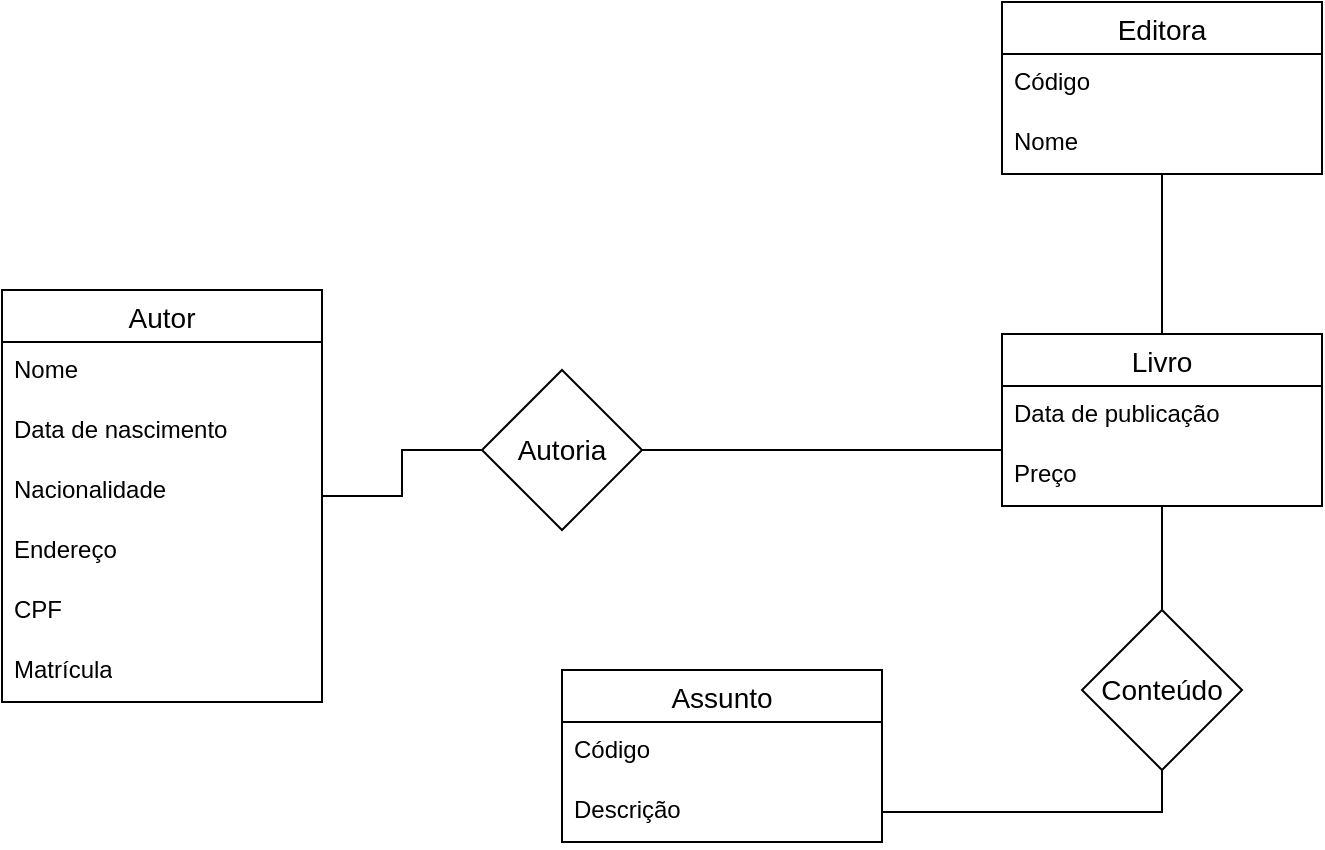 <mxfile version="28.0.7">
  <diagram name="Página-1" id="rbXPuYN7qn_1av9Q-5RG">
    <mxGraphModel dx="1034" dy="548" grid="1" gridSize="10" guides="1" tooltips="1" connect="1" arrows="1" fold="1" page="1" pageScale="1" pageWidth="827" pageHeight="1169" math="0" shadow="0">
      <root>
        <mxCell id="0" />
        <mxCell id="1" parent="0" />
        <mxCell id="RU5rELJgnwMqVH44-dV5-27" value="" style="edgeStyle=orthogonalEdgeStyle;rounded=0;orthogonalLoop=1;jettySize=auto;html=1;shape=wire;dashed=1;endArrow=none;endFill=0;" edge="1" parent="1" source="RU5rELJgnwMqVH44-dV5-14" target="RU5rELJgnwMqVH44-dV5-26">
          <mxGeometry relative="1" as="geometry" />
        </mxCell>
        <mxCell id="RU5rELJgnwMqVH44-dV5-14" value="Autor" style="swimlane;fontStyle=0;childLayout=stackLayout;horizontal=1;startSize=26;horizontalStack=0;resizeParent=1;resizeParentMax=0;resizeLast=0;collapsible=1;marginBottom=0;align=center;fontSize=14;" vertex="1" parent="1">
          <mxGeometry x="120" y="230" width="160" height="206" as="geometry" />
        </mxCell>
        <mxCell id="RU5rELJgnwMqVH44-dV5-15" value="Nome" style="text;strokeColor=none;fillColor=none;spacingLeft=4;spacingRight=4;overflow=hidden;rotatable=0;points=[[0,0.5],[1,0.5]];portConstraint=eastwest;fontSize=12;whiteSpace=wrap;html=1;" vertex="1" parent="RU5rELJgnwMqVH44-dV5-14">
          <mxGeometry y="26" width="160" height="30" as="geometry" />
        </mxCell>
        <mxCell id="RU5rELJgnwMqVH44-dV5-16" value="Data de nascimento" style="text;strokeColor=none;fillColor=none;spacingLeft=4;spacingRight=4;overflow=hidden;rotatable=0;points=[[0,0.5],[1,0.5]];portConstraint=eastwest;fontSize=12;whiteSpace=wrap;html=1;" vertex="1" parent="RU5rELJgnwMqVH44-dV5-14">
          <mxGeometry y="56" width="160" height="30" as="geometry" />
        </mxCell>
        <mxCell id="RU5rELJgnwMqVH44-dV5-17" value="Nacionalidade" style="text;strokeColor=none;fillColor=none;spacingLeft=4;spacingRight=4;overflow=hidden;rotatable=0;points=[[0,0.5],[1,0.5]];portConstraint=eastwest;fontSize=12;whiteSpace=wrap;html=1;" vertex="1" parent="RU5rELJgnwMqVH44-dV5-14">
          <mxGeometry y="86" width="160" height="30" as="geometry" />
        </mxCell>
        <mxCell id="RU5rELJgnwMqVH44-dV5-23" value="Endereço" style="text;strokeColor=none;fillColor=none;spacingLeft=4;spacingRight=4;overflow=hidden;rotatable=0;points=[[0,0.5],[1,0.5]];portConstraint=eastwest;fontSize=12;whiteSpace=wrap;html=1;" vertex="1" parent="RU5rELJgnwMqVH44-dV5-14">
          <mxGeometry y="116" width="160" height="30" as="geometry" />
        </mxCell>
        <mxCell id="RU5rELJgnwMqVH44-dV5-24" value="CPF" style="text;strokeColor=none;fillColor=none;spacingLeft=4;spacingRight=4;overflow=hidden;rotatable=0;points=[[0,0.5],[1,0.5]];portConstraint=eastwest;fontSize=12;whiteSpace=wrap;html=1;" vertex="1" parent="RU5rELJgnwMqVH44-dV5-14">
          <mxGeometry y="146" width="160" height="30" as="geometry" />
        </mxCell>
        <mxCell id="RU5rELJgnwMqVH44-dV5-25" value="Matrícula" style="text;strokeColor=none;fillColor=none;spacingLeft=4;spacingRight=4;overflow=hidden;rotatable=0;points=[[0,0.5],[1,0.5]];portConstraint=eastwest;fontSize=12;whiteSpace=wrap;html=1;" vertex="1" parent="RU5rELJgnwMqVH44-dV5-14">
          <mxGeometry y="176" width="160" height="30" as="geometry" />
        </mxCell>
        <mxCell id="RU5rELJgnwMqVH44-dV5-26" value="Autoria" style="rhombus;whiteSpace=wrap;html=1;fontSize=14;fontStyle=0;startSize=26;horizontal=1;" vertex="1" parent="1">
          <mxGeometry x="360" y="270" width="80" height="80" as="geometry" />
        </mxCell>
        <mxCell id="RU5rELJgnwMqVH44-dV5-41" value="" style="edgeStyle=orthogonalEdgeStyle;rounded=0;orthogonalLoop=1;jettySize=auto;html=1;endArrow=none;endFill=0;" edge="1" parent="1" source="RU5rELJgnwMqVH44-dV5-32" target="RU5rELJgnwMqVH44-dV5-38">
          <mxGeometry relative="1" as="geometry" />
        </mxCell>
        <mxCell id="RU5rELJgnwMqVH44-dV5-43" value="" style="edgeStyle=orthogonalEdgeStyle;rounded=0;orthogonalLoop=1;jettySize=auto;html=1;endArrow=none;endFill=0;" edge="1" parent="1" source="RU5rELJgnwMqVH44-dV5-32" target="RU5rELJgnwMqVH44-dV5-42">
          <mxGeometry relative="1" as="geometry" />
        </mxCell>
        <mxCell id="RU5rELJgnwMqVH44-dV5-32" value="Livro" style="swimlane;fontStyle=0;childLayout=stackLayout;horizontal=1;startSize=26;horizontalStack=0;resizeParent=1;resizeParentMax=0;resizeLast=0;collapsible=1;marginBottom=0;align=center;fontSize=14;" vertex="1" parent="1">
          <mxGeometry x="620" y="252" width="160" height="86" as="geometry" />
        </mxCell>
        <mxCell id="RU5rELJgnwMqVH44-dV5-33" value="Data de publicação" style="text;strokeColor=none;fillColor=none;spacingLeft=4;spacingRight=4;overflow=hidden;rotatable=0;points=[[0,0.5],[1,0.5]];portConstraint=eastwest;fontSize=12;whiteSpace=wrap;html=1;" vertex="1" parent="RU5rELJgnwMqVH44-dV5-32">
          <mxGeometry y="26" width="160" height="30" as="geometry" />
        </mxCell>
        <mxCell id="RU5rELJgnwMqVH44-dV5-34" value="Preço" style="text;strokeColor=none;fillColor=none;spacingLeft=4;spacingRight=4;overflow=hidden;rotatable=0;points=[[0,0.5],[1,0.5]];portConstraint=eastwest;fontSize=12;whiteSpace=wrap;html=1;" vertex="1" parent="RU5rELJgnwMqVH44-dV5-32">
          <mxGeometry y="56" width="160" height="30" as="geometry" />
        </mxCell>
        <mxCell id="RU5rELJgnwMqVH44-dV5-37" style="edgeStyle=orthogonalEdgeStyle;rounded=0;orthogonalLoop=1;jettySize=auto;html=1;exitX=1;exitY=0.5;exitDx=0;exitDy=0;endArrow=none;endFill=0;entryX=0;entryY=0.067;entryDx=0;entryDy=0;entryPerimeter=0;" edge="1" parent="1" source="RU5rELJgnwMqVH44-dV5-26" target="RU5rELJgnwMqVH44-dV5-34">
          <mxGeometry relative="1" as="geometry">
            <mxPoint x="550" y="230" as="targetPoint" />
          </mxGeometry>
        </mxCell>
        <mxCell id="RU5rELJgnwMqVH44-dV5-38" value="Editora" style="swimlane;fontStyle=0;childLayout=stackLayout;horizontal=1;startSize=26;horizontalStack=0;resizeParent=1;resizeParentMax=0;resizeLast=0;collapsible=1;marginBottom=0;align=center;fontSize=14;" vertex="1" parent="1">
          <mxGeometry x="620" y="86" width="160" height="86" as="geometry" />
        </mxCell>
        <mxCell id="RU5rELJgnwMqVH44-dV5-39" value="Código" style="text;strokeColor=none;fillColor=none;spacingLeft=4;spacingRight=4;overflow=hidden;rotatable=0;points=[[0,0.5],[1,0.5]];portConstraint=eastwest;fontSize=12;whiteSpace=wrap;html=1;" vertex="1" parent="RU5rELJgnwMqVH44-dV5-38">
          <mxGeometry y="26" width="160" height="30" as="geometry" />
        </mxCell>
        <mxCell id="RU5rELJgnwMqVH44-dV5-40" value="Nome" style="text;strokeColor=none;fillColor=none;spacingLeft=4;spacingRight=4;overflow=hidden;rotatable=0;points=[[0,0.5],[1,0.5]];portConstraint=eastwest;fontSize=12;whiteSpace=wrap;html=1;" vertex="1" parent="RU5rELJgnwMqVH44-dV5-38">
          <mxGeometry y="56" width="160" height="30" as="geometry" />
        </mxCell>
        <mxCell id="RU5rELJgnwMqVH44-dV5-48" value="" style="edgeStyle=orthogonalEdgeStyle;rounded=0;orthogonalLoop=1;jettySize=auto;html=1;endArrow=none;endFill=0;" edge="1" parent="1" source="RU5rELJgnwMqVH44-dV5-42" target="RU5rELJgnwMqVH44-dV5-46">
          <mxGeometry relative="1" as="geometry" />
        </mxCell>
        <mxCell id="RU5rELJgnwMqVH44-dV5-42" value="Conteúdo" style="rhombus;whiteSpace=wrap;html=1;fontSize=14;fontStyle=0;startSize=26;horizontal=1;" vertex="1" parent="1">
          <mxGeometry x="660" y="390" width="80" height="80" as="geometry" />
        </mxCell>
        <mxCell id="RU5rELJgnwMqVH44-dV5-44" value="Assunto" style="swimlane;fontStyle=0;childLayout=stackLayout;horizontal=1;startSize=26;horizontalStack=0;resizeParent=1;resizeParentMax=0;resizeLast=0;collapsible=1;marginBottom=0;align=center;fontSize=14;" vertex="1" parent="1">
          <mxGeometry x="400" y="420" width="160" height="86" as="geometry" />
        </mxCell>
        <mxCell id="RU5rELJgnwMqVH44-dV5-45" value="Código" style="text;strokeColor=none;fillColor=none;spacingLeft=4;spacingRight=4;overflow=hidden;rotatable=0;points=[[0,0.5],[1,0.5]];portConstraint=eastwest;fontSize=12;whiteSpace=wrap;html=1;" vertex="1" parent="RU5rELJgnwMqVH44-dV5-44">
          <mxGeometry y="26" width="160" height="30" as="geometry" />
        </mxCell>
        <mxCell id="RU5rELJgnwMqVH44-dV5-46" value="Descrição" style="text;strokeColor=none;fillColor=none;spacingLeft=4;spacingRight=4;overflow=hidden;rotatable=0;points=[[0,0.5],[1,0.5]];portConstraint=eastwest;fontSize=12;whiteSpace=wrap;html=1;" vertex="1" parent="RU5rELJgnwMqVH44-dV5-44">
          <mxGeometry y="56" width="160" height="30" as="geometry" />
        </mxCell>
      </root>
    </mxGraphModel>
  </diagram>
</mxfile>
